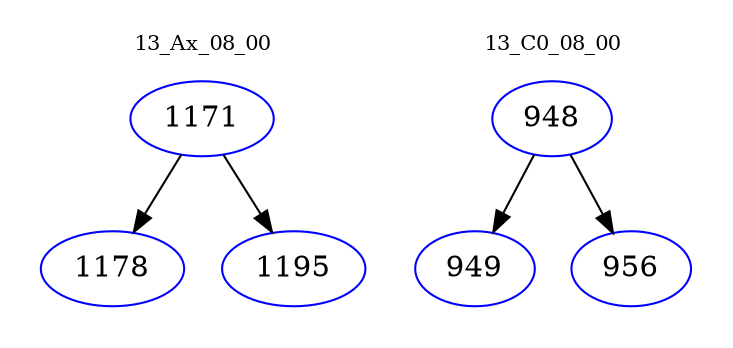 digraph{
subgraph cluster_0 {
color = white
label = "13_Ax_08_00";
fontsize=10;
T0_1171 [label="1171", color="blue"]
T0_1171 -> T0_1178 [color="black"]
T0_1178 [label="1178", color="blue"]
T0_1171 -> T0_1195 [color="black"]
T0_1195 [label="1195", color="blue"]
}
subgraph cluster_1 {
color = white
label = "13_C0_08_00";
fontsize=10;
T1_948 [label="948", color="blue"]
T1_948 -> T1_949 [color="black"]
T1_949 [label="949", color="blue"]
T1_948 -> T1_956 [color="black"]
T1_956 [label="956", color="blue"]
}
}
